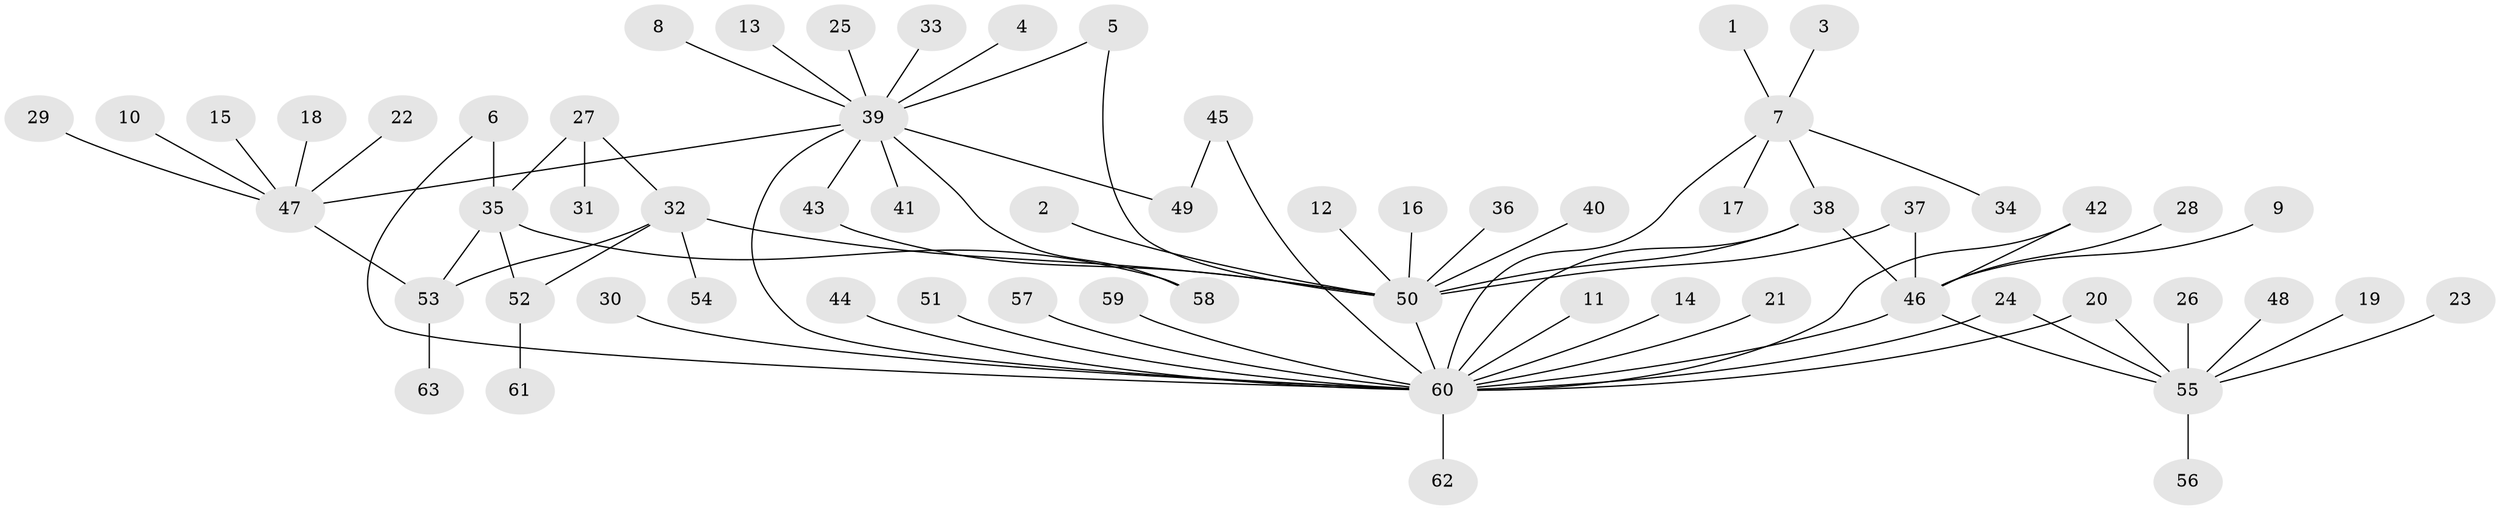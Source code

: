 // original degree distribution, {1: 0.6111111111111112, 8: 0.023809523809523808, 22: 0.007936507936507936, 14: 0.007936507936507936, 2: 0.23809523809523808, 10: 0.015873015873015872, 15: 0.007936507936507936, 4: 0.031746031746031744, 3: 0.031746031746031744, 9: 0.007936507936507936, 5: 0.007936507936507936, 6: 0.007936507936507936}
// Generated by graph-tools (version 1.1) at 2025/01/03/09/25 03:01:51]
// undirected, 63 vertices, 77 edges
graph export_dot {
graph [start="1"]
  node [color=gray90,style=filled];
  1;
  2;
  3;
  4;
  5;
  6;
  7;
  8;
  9;
  10;
  11;
  12;
  13;
  14;
  15;
  16;
  17;
  18;
  19;
  20;
  21;
  22;
  23;
  24;
  25;
  26;
  27;
  28;
  29;
  30;
  31;
  32;
  33;
  34;
  35;
  36;
  37;
  38;
  39;
  40;
  41;
  42;
  43;
  44;
  45;
  46;
  47;
  48;
  49;
  50;
  51;
  52;
  53;
  54;
  55;
  56;
  57;
  58;
  59;
  60;
  61;
  62;
  63;
  1 -- 7 [weight=1.0];
  2 -- 50 [weight=1.0];
  3 -- 7 [weight=1.0];
  4 -- 39 [weight=1.0];
  5 -- 39 [weight=1.0];
  5 -- 50 [weight=1.0];
  6 -- 35 [weight=1.0];
  6 -- 60 [weight=1.0];
  7 -- 17 [weight=1.0];
  7 -- 34 [weight=1.0];
  7 -- 38 [weight=1.0];
  7 -- 60 [weight=1.0];
  8 -- 39 [weight=1.0];
  9 -- 46 [weight=1.0];
  10 -- 47 [weight=1.0];
  11 -- 60 [weight=1.0];
  12 -- 50 [weight=1.0];
  13 -- 39 [weight=1.0];
  14 -- 60 [weight=1.0];
  15 -- 47 [weight=1.0];
  16 -- 50 [weight=1.0];
  18 -- 47 [weight=1.0];
  19 -- 55 [weight=1.0];
  20 -- 55 [weight=1.0];
  20 -- 60 [weight=1.0];
  21 -- 60 [weight=1.0];
  22 -- 47 [weight=1.0];
  23 -- 55 [weight=1.0];
  24 -- 55 [weight=1.0];
  24 -- 60 [weight=1.0];
  25 -- 39 [weight=1.0];
  26 -- 55 [weight=1.0];
  27 -- 31 [weight=1.0];
  27 -- 32 [weight=1.0];
  27 -- 35 [weight=1.0];
  28 -- 46 [weight=1.0];
  29 -- 47 [weight=1.0];
  30 -- 60 [weight=1.0];
  32 -- 50 [weight=1.0];
  32 -- 52 [weight=1.0];
  32 -- 53 [weight=1.0];
  32 -- 54 [weight=1.0];
  33 -- 39 [weight=1.0];
  35 -- 52 [weight=1.0];
  35 -- 53 [weight=1.0];
  35 -- 58 [weight=1.0];
  36 -- 50 [weight=1.0];
  37 -- 46 [weight=1.0];
  37 -- 50 [weight=1.0];
  38 -- 46 [weight=1.0];
  38 -- 50 [weight=1.0];
  38 -- 60 [weight=1.0];
  39 -- 41 [weight=1.0];
  39 -- 43 [weight=1.0];
  39 -- 47 [weight=1.0];
  39 -- 49 [weight=1.0];
  39 -- 58 [weight=1.0];
  39 -- 60 [weight=1.0];
  40 -- 50 [weight=1.0];
  42 -- 46 [weight=1.0];
  42 -- 60 [weight=1.0];
  43 -- 50 [weight=1.0];
  44 -- 60 [weight=1.0];
  45 -- 49 [weight=1.0];
  45 -- 60 [weight=1.0];
  46 -- 55 [weight=1.0];
  46 -- 60 [weight=1.0];
  47 -- 53 [weight=1.0];
  48 -- 55 [weight=1.0];
  50 -- 60 [weight=1.0];
  51 -- 60 [weight=1.0];
  52 -- 61 [weight=1.0];
  53 -- 63 [weight=1.0];
  55 -- 56 [weight=1.0];
  57 -- 60 [weight=1.0];
  59 -- 60 [weight=1.0];
  60 -- 62 [weight=1.0];
}

